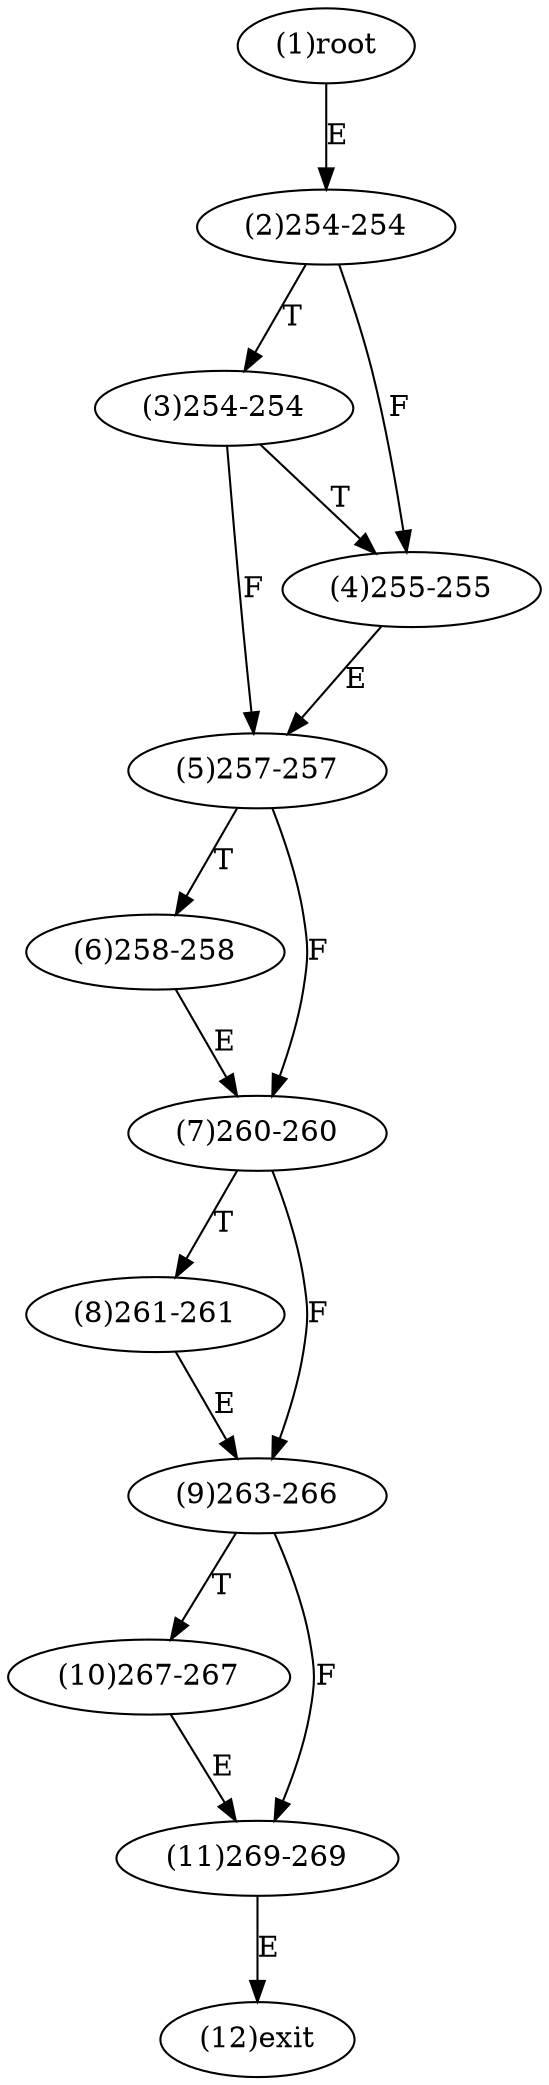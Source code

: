digraph "" { 
1[ label="(1)root"];
2[ label="(2)254-254"];
3[ label="(3)254-254"];
4[ label="(4)255-255"];
5[ label="(5)257-257"];
6[ label="(6)258-258"];
7[ label="(7)260-260"];
8[ label="(8)261-261"];
9[ label="(9)263-266"];
10[ label="(10)267-267"];
11[ label="(11)269-269"];
12[ label="(12)exit"];
1->2[ label="E"];
2->4[ label="F"];
2->3[ label="T"];
3->5[ label="F"];
3->4[ label="T"];
4->5[ label="E"];
5->7[ label="F"];
5->6[ label="T"];
6->7[ label="E"];
7->9[ label="F"];
7->8[ label="T"];
8->9[ label="E"];
9->11[ label="F"];
9->10[ label="T"];
10->11[ label="E"];
11->12[ label="E"];
}